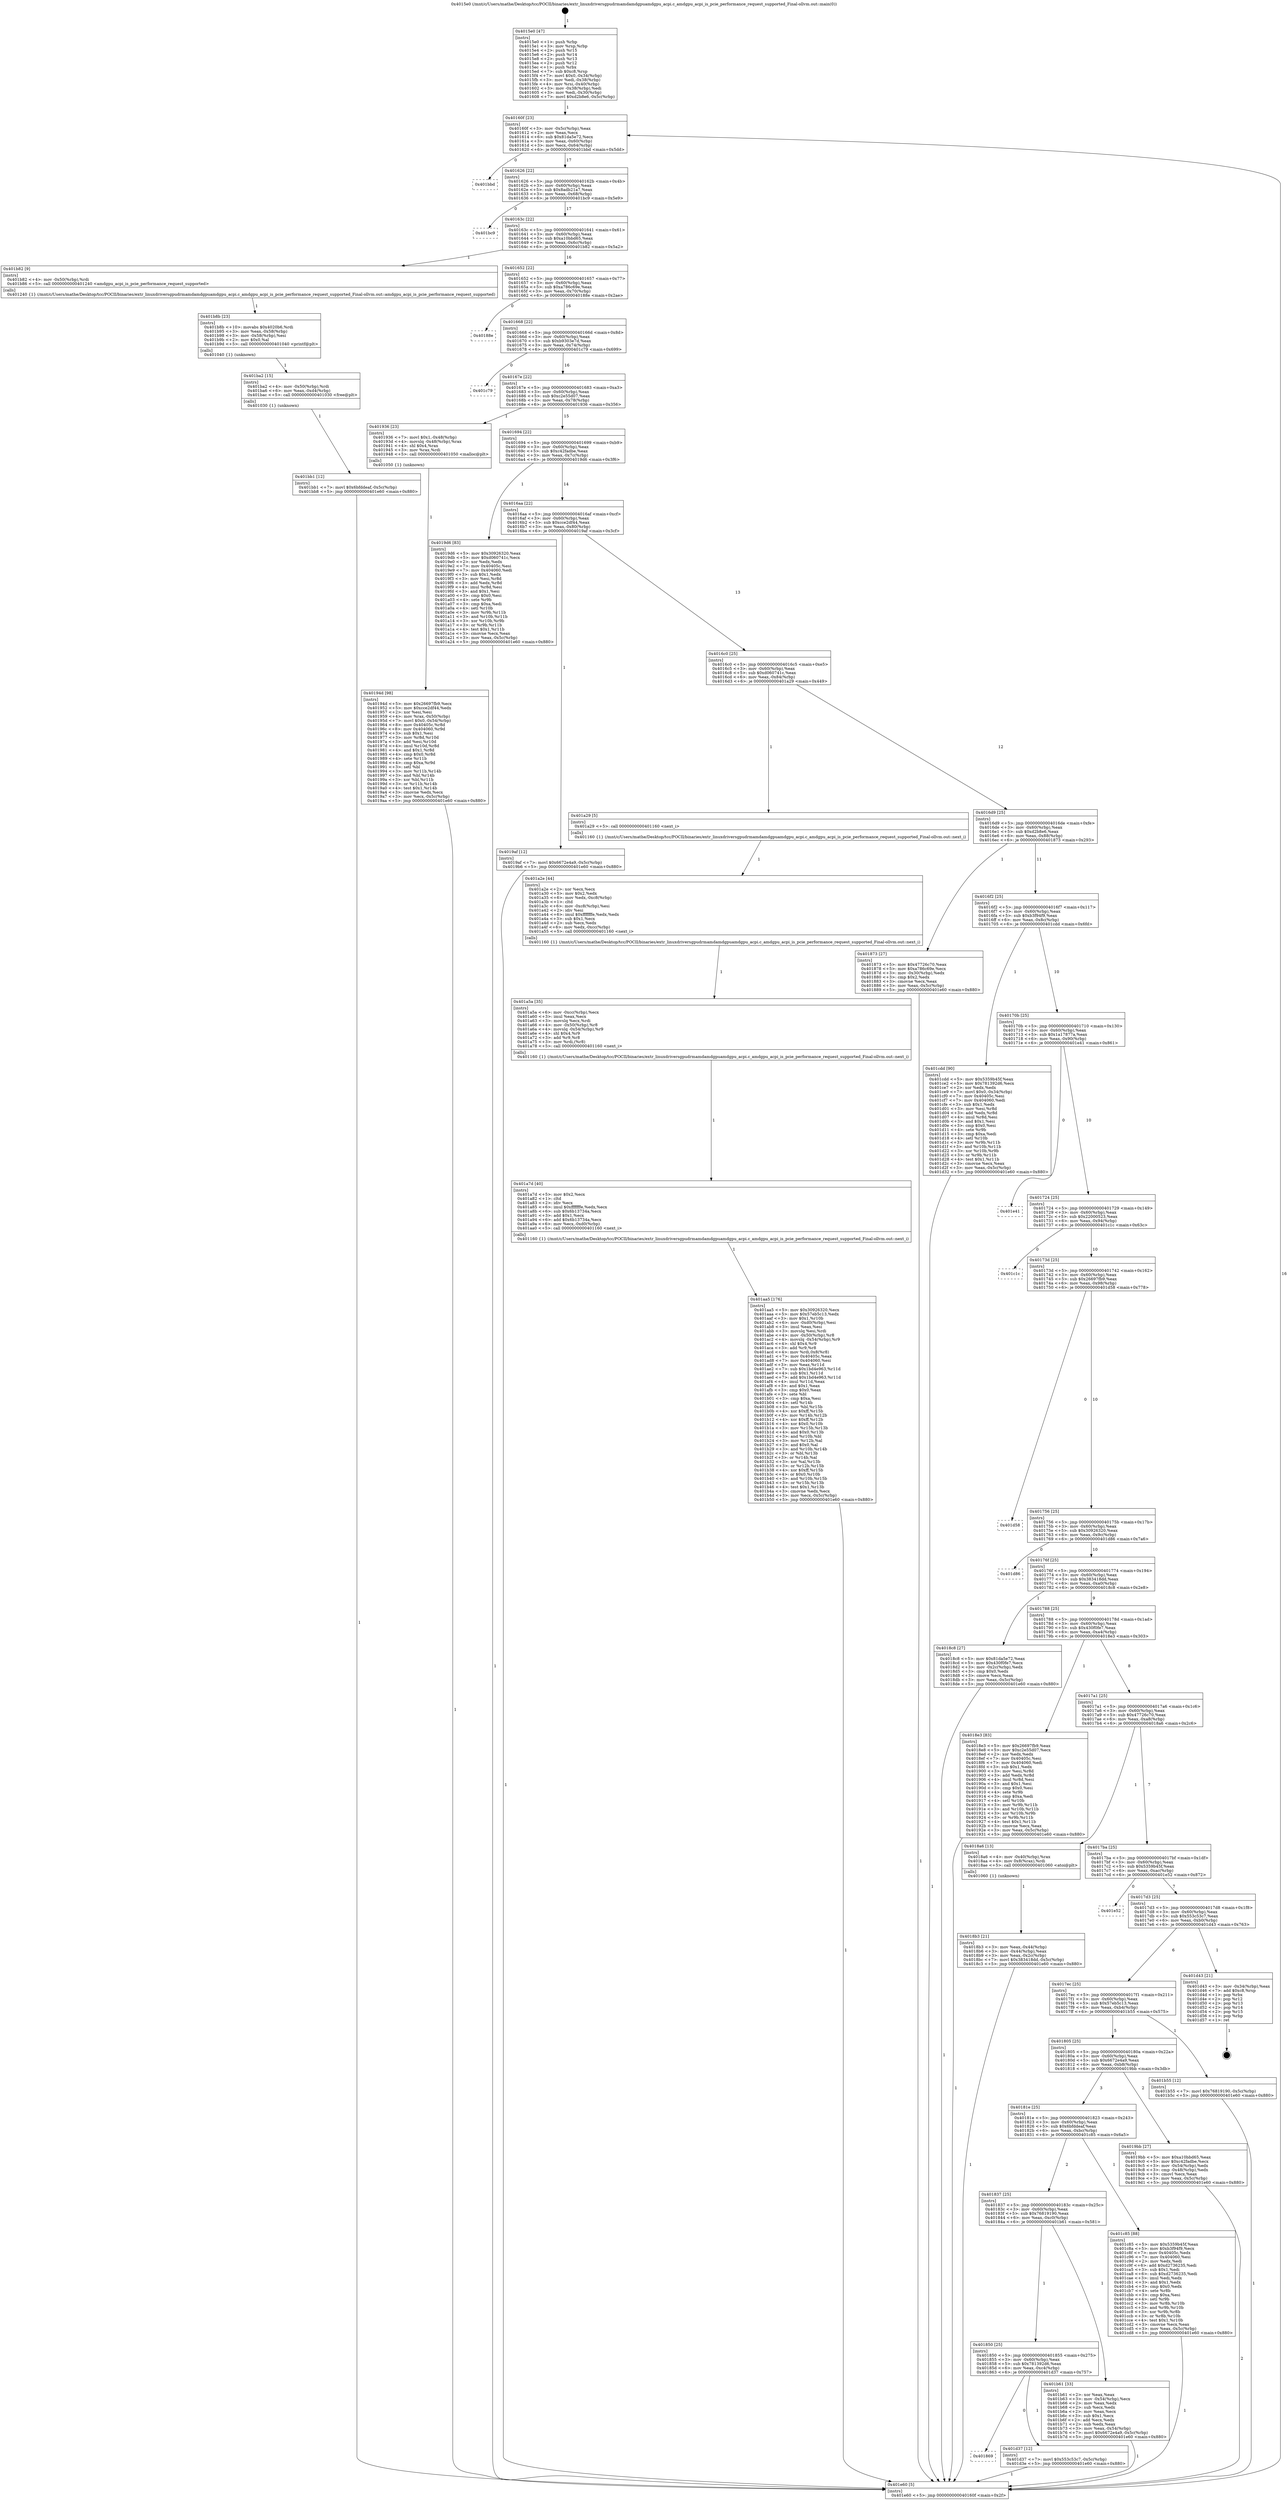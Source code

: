 digraph "0x4015e0" {
  label = "0x4015e0 (/mnt/c/Users/mathe/Desktop/tcc/POCII/binaries/extr_linuxdriversgpudrmamdamdgpuamdgpu_acpi.c_amdgpu_acpi_is_pcie_performance_request_supported_Final-ollvm.out::main(0))"
  labelloc = "t"
  node[shape=record]

  Entry [label="",width=0.3,height=0.3,shape=circle,fillcolor=black,style=filled]
  "0x40160f" [label="{
     0x40160f [23]\l
     | [instrs]\l
     &nbsp;&nbsp;0x40160f \<+3\>: mov -0x5c(%rbp),%eax\l
     &nbsp;&nbsp;0x401612 \<+2\>: mov %eax,%ecx\l
     &nbsp;&nbsp;0x401614 \<+6\>: sub $0x81da5e72,%ecx\l
     &nbsp;&nbsp;0x40161a \<+3\>: mov %eax,-0x60(%rbp)\l
     &nbsp;&nbsp;0x40161d \<+3\>: mov %ecx,-0x64(%rbp)\l
     &nbsp;&nbsp;0x401620 \<+6\>: je 0000000000401bbd \<main+0x5dd\>\l
  }"]
  "0x401bbd" [label="{
     0x401bbd\l
  }", style=dashed]
  "0x401626" [label="{
     0x401626 [22]\l
     | [instrs]\l
     &nbsp;&nbsp;0x401626 \<+5\>: jmp 000000000040162b \<main+0x4b\>\l
     &nbsp;&nbsp;0x40162b \<+3\>: mov -0x60(%rbp),%eax\l
     &nbsp;&nbsp;0x40162e \<+5\>: sub $0x8adb21a7,%eax\l
     &nbsp;&nbsp;0x401633 \<+3\>: mov %eax,-0x68(%rbp)\l
     &nbsp;&nbsp;0x401636 \<+6\>: je 0000000000401bc9 \<main+0x5e9\>\l
  }"]
  Exit [label="",width=0.3,height=0.3,shape=circle,fillcolor=black,style=filled,peripheries=2]
  "0x401bc9" [label="{
     0x401bc9\l
  }", style=dashed]
  "0x40163c" [label="{
     0x40163c [22]\l
     | [instrs]\l
     &nbsp;&nbsp;0x40163c \<+5\>: jmp 0000000000401641 \<main+0x61\>\l
     &nbsp;&nbsp;0x401641 \<+3\>: mov -0x60(%rbp),%eax\l
     &nbsp;&nbsp;0x401644 \<+5\>: sub $0xa10bbd65,%eax\l
     &nbsp;&nbsp;0x401649 \<+3\>: mov %eax,-0x6c(%rbp)\l
     &nbsp;&nbsp;0x40164c \<+6\>: je 0000000000401b82 \<main+0x5a2\>\l
  }"]
  "0x401869" [label="{
     0x401869\l
  }", style=dashed]
  "0x401b82" [label="{
     0x401b82 [9]\l
     | [instrs]\l
     &nbsp;&nbsp;0x401b82 \<+4\>: mov -0x50(%rbp),%rdi\l
     &nbsp;&nbsp;0x401b86 \<+5\>: call 0000000000401240 \<amdgpu_acpi_is_pcie_performance_request_supported\>\l
     | [calls]\l
     &nbsp;&nbsp;0x401240 \{1\} (/mnt/c/Users/mathe/Desktop/tcc/POCII/binaries/extr_linuxdriversgpudrmamdamdgpuamdgpu_acpi.c_amdgpu_acpi_is_pcie_performance_request_supported_Final-ollvm.out::amdgpu_acpi_is_pcie_performance_request_supported)\l
  }"]
  "0x401652" [label="{
     0x401652 [22]\l
     | [instrs]\l
     &nbsp;&nbsp;0x401652 \<+5\>: jmp 0000000000401657 \<main+0x77\>\l
     &nbsp;&nbsp;0x401657 \<+3\>: mov -0x60(%rbp),%eax\l
     &nbsp;&nbsp;0x40165a \<+5\>: sub $0xa786c69e,%eax\l
     &nbsp;&nbsp;0x40165f \<+3\>: mov %eax,-0x70(%rbp)\l
     &nbsp;&nbsp;0x401662 \<+6\>: je 000000000040188e \<main+0x2ae\>\l
  }"]
  "0x401d37" [label="{
     0x401d37 [12]\l
     | [instrs]\l
     &nbsp;&nbsp;0x401d37 \<+7\>: movl $0x553c53c7,-0x5c(%rbp)\l
     &nbsp;&nbsp;0x401d3e \<+5\>: jmp 0000000000401e60 \<main+0x880\>\l
  }"]
  "0x40188e" [label="{
     0x40188e\l
  }", style=dashed]
  "0x401668" [label="{
     0x401668 [22]\l
     | [instrs]\l
     &nbsp;&nbsp;0x401668 \<+5\>: jmp 000000000040166d \<main+0x8d\>\l
     &nbsp;&nbsp;0x40166d \<+3\>: mov -0x60(%rbp),%eax\l
     &nbsp;&nbsp;0x401670 \<+5\>: sub $0xb9303e7d,%eax\l
     &nbsp;&nbsp;0x401675 \<+3\>: mov %eax,-0x74(%rbp)\l
     &nbsp;&nbsp;0x401678 \<+6\>: je 0000000000401c79 \<main+0x699\>\l
  }"]
  "0x401bb1" [label="{
     0x401bb1 [12]\l
     | [instrs]\l
     &nbsp;&nbsp;0x401bb1 \<+7\>: movl $0x6bfddeaf,-0x5c(%rbp)\l
     &nbsp;&nbsp;0x401bb8 \<+5\>: jmp 0000000000401e60 \<main+0x880\>\l
  }"]
  "0x401c79" [label="{
     0x401c79\l
  }", style=dashed]
  "0x40167e" [label="{
     0x40167e [22]\l
     | [instrs]\l
     &nbsp;&nbsp;0x40167e \<+5\>: jmp 0000000000401683 \<main+0xa3\>\l
     &nbsp;&nbsp;0x401683 \<+3\>: mov -0x60(%rbp),%eax\l
     &nbsp;&nbsp;0x401686 \<+5\>: sub $0xc2e55d07,%eax\l
     &nbsp;&nbsp;0x40168b \<+3\>: mov %eax,-0x78(%rbp)\l
     &nbsp;&nbsp;0x40168e \<+6\>: je 0000000000401936 \<main+0x356\>\l
  }"]
  "0x401ba2" [label="{
     0x401ba2 [15]\l
     | [instrs]\l
     &nbsp;&nbsp;0x401ba2 \<+4\>: mov -0x50(%rbp),%rdi\l
     &nbsp;&nbsp;0x401ba6 \<+6\>: mov %eax,-0xd4(%rbp)\l
     &nbsp;&nbsp;0x401bac \<+5\>: call 0000000000401030 \<free@plt\>\l
     | [calls]\l
     &nbsp;&nbsp;0x401030 \{1\} (unknown)\l
  }"]
  "0x401936" [label="{
     0x401936 [23]\l
     | [instrs]\l
     &nbsp;&nbsp;0x401936 \<+7\>: movl $0x1,-0x48(%rbp)\l
     &nbsp;&nbsp;0x40193d \<+4\>: movslq -0x48(%rbp),%rax\l
     &nbsp;&nbsp;0x401941 \<+4\>: shl $0x4,%rax\l
     &nbsp;&nbsp;0x401945 \<+3\>: mov %rax,%rdi\l
     &nbsp;&nbsp;0x401948 \<+5\>: call 0000000000401050 \<malloc@plt\>\l
     | [calls]\l
     &nbsp;&nbsp;0x401050 \{1\} (unknown)\l
  }"]
  "0x401694" [label="{
     0x401694 [22]\l
     | [instrs]\l
     &nbsp;&nbsp;0x401694 \<+5\>: jmp 0000000000401699 \<main+0xb9\>\l
     &nbsp;&nbsp;0x401699 \<+3\>: mov -0x60(%rbp),%eax\l
     &nbsp;&nbsp;0x40169c \<+5\>: sub $0xc42fadbe,%eax\l
     &nbsp;&nbsp;0x4016a1 \<+3\>: mov %eax,-0x7c(%rbp)\l
     &nbsp;&nbsp;0x4016a4 \<+6\>: je 00000000004019d6 \<main+0x3f6\>\l
  }"]
  "0x401b8b" [label="{
     0x401b8b [23]\l
     | [instrs]\l
     &nbsp;&nbsp;0x401b8b \<+10\>: movabs $0x4020b6,%rdi\l
     &nbsp;&nbsp;0x401b95 \<+3\>: mov %eax,-0x58(%rbp)\l
     &nbsp;&nbsp;0x401b98 \<+3\>: mov -0x58(%rbp),%esi\l
     &nbsp;&nbsp;0x401b9b \<+2\>: mov $0x0,%al\l
     &nbsp;&nbsp;0x401b9d \<+5\>: call 0000000000401040 \<printf@plt\>\l
     | [calls]\l
     &nbsp;&nbsp;0x401040 \{1\} (unknown)\l
  }"]
  "0x4019d6" [label="{
     0x4019d6 [83]\l
     | [instrs]\l
     &nbsp;&nbsp;0x4019d6 \<+5\>: mov $0x30926320,%eax\l
     &nbsp;&nbsp;0x4019db \<+5\>: mov $0xd060741c,%ecx\l
     &nbsp;&nbsp;0x4019e0 \<+2\>: xor %edx,%edx\l
     &nbsp;&nbsp;0x4019e2 \<+7\>: mov 0x40405c,%esi\l
     &nbsp;&nbsp;0x4019e9 \<+7\>: mov 0x404060,%edi\l
     &nbsp;&nbsp;0x4019f0 \<+3\>: sub $0x1,%edx\l
     &nbsp;&nbsp;0x4019f3 \<+3\>: mov %esi,%r8d\l
     &nbsp;&nbsp;0x4019f6 \<+3\>: add %edx,%r8d\l
     &nbsp;&nbsp;0x4019f9 \<+4\>: imul %r8d,%esi\l
     &nbsp;&nbsp;0x4019fd \<+3\>: and $0x1,%esi\l
     &nbsp;&nbsp;0x401a00 \<+3\>: cmp $0x0,%esi\l
     &nbsp;&nbsp;0x401a03 \<+4\>: sete %r9b\l
     &nbsp;&nbsp;0x401a07 \<+3\>: cmp $0xa,%edi\l
     &nbsp;&nbsp;0x401a0a \<+4\>: setl %r10b\l
     &nbsp;&nbsp;0x401a0e \<+3\>: mov %r9b,%r11b\l
     &nbsp;&nbsp;0x401a11 \<+3\>: and %r10b,%r11b\l
     &nbsp;&nbsp;0x401a14 \<+3\>: xor %r10b,%r9b\l
     &nbsp;&nbsp;0x401a17 \<+3\>: or %r9b,%r11b\l
     &nbsp;&nbsp;0x401a1a \<+4\>: test $0x1,%r11b\l
     &nbsp;&nbsp;0x401a1e \<+3\>: cmovne %ecx,%eax\l
     &nbsp;&nbsp;0x401a21 \<+3\>: mov %eax,-0x5c(%rbp)\l
     &nbsp;&nbsp;0x401a24 \<+5\>: jmp 0000000000401e60 \<main+0x880\>\l
  }"]
  "0x4016aa" [label="{
     0x4016aa [22]\l
     | [instrs]\l
     &nbsp;&nbsp;0x4016aa \<+5\>: jmp 00000000004016af \<main+0xcf\>\l
     &nbsp;&nbsp;0x4016af \<+3\>: mov -0x60(%rbp),%eax\l
     &nbsp;&nbsp;0x4016b2 \<+5\>: sub $0xcce2df44,%eax\l
     &nbsp;&nbsp;0x4016b7 \<+3\>: mov %eax,-0x80(%rbp)\l
     &nbsp;&nbsp;0x4016ba \<+6\>: je 00000000004019af \<main+0x3cf\>\l
  }"]
  "0x401850" [label="{
     0x401850 [25]\l
     | [instrs]\l
     &nbsp;&nbsp;0x401850 \<+5\>: jmp 0000000000401855 \<main+0x275\>\l
     &nbsp;&nbsp;0x401855 \<+3\>: mov -0x60(%rbp),%eax\l
     &nbsp;&nbsp;0x401858 \<+5\>: sub $0x781392d6,%eax\l
     &nbsp;&nbsp;0x40185d \<+6\>: mov %eax,-0xc4(%rbp)\l
     &nbsp;&nbsp;0x401863 \<+6\>: je 0000000000401d37 \<main+0x757\>\l
  }"]
  "0x4019af" [label="{
     0x4019af [12]\l
     | [instrs]\l
     &nbsp;&nbsp;0x4019af \<+7\>: movl $0x6672e4a9,-0x5c(%rbp)\l
     &nbsp;&nbsp;0x4019b6 \<+5\>: jmp 0000000000401e60 \<main+0x880\>\l
  }"]
  "0x4016c0" [label="{
     0x4016c0 [25]\l
     | [instrs]\l
     &nbsp;&nbsp;0x4016c0 \<+5\>: jmp 00000000004016c5 \<main+0xe5\>\l
     &nbsp;&nbsp;0x4016c5 \<+3\>: mov -0x60(%rbp),%eax\l
     &nbsp;&nbsp;0x4016c8 \<+5\>: sub $0xd060741c,%eax\l
     &nbsp;&nbsp;0x4016cd \<+6\>: mov %eax,-0x84(%rbp)\l
     &nbsp;&nbsp;0x4016d3 \<+6\>: je 0000000000401a29 \<main+0x449\>\l
  }"]
  "0x401b61" [label="{
     0x401b61 [33]\l
     | [instrs]\l
     &nbsp;&nbsp;0x401b61 \<+2\>: xor %eax,%eax\l
     &nbsp;&nbsp;0x401b63 \<+3\>: mov -0x54(%rbp),%ecx\l
     &nbsp;&nbsp;0x401b66 \<+2\>: mov %eax,%edx\l
     &nbsp;&nbsp;0x401b68 \<+2\>: sub %ecx,%edx\l
     &nbsp;&nbsp;0x401b6a \<+2\>: mov %eax,%ecx\l
     &nbsp;&nbsp;0x401b6c \<+3\>: sub $0x1,%ecx\l
     &nbsp;&nbsp;0x401b6f \<+2\>: add %ecx,%edx\l
     &nbsp;&nbsp;0x401b71 \<+2\>: sub %edx,%eax\l
     &nbsp;&nbsp;0x401b73 \<+3\>: mov %eax,-0x54(%rbp)\l
     &nbsp;&nbsp;0x401b76 \<+7\>: movl $0x6672e4a9,-0x5c(%rbp)\l
     &nbsp;&nbsp;0x401b7d \<+5\>: jmp 0000000000401e60 \<main+0x880\>\l
  }"]
  "0x401a29" [label="{
     0x401a29 [5]\l
     | [instrs]\l
     &nbsp;&nbsp;0x401a29 \<+5\>: call 0000000000401160 \<next_i\>\l
     | [calls]\l
     &nbsp;&nbsp;0x401160 \{1\} (/mnt/c/Users/mathe/Desktop/tcc/POCII/binaries/extr_linuxdriversgpudrmamdamdgpuamdgpu_acpi.c_amdgpu_acpi_is_pcie_performance_request_supported_Final-ollvm.out::next_i)\l
  }"]
  "0x4016d9" [label="{
     0x4016d9 [25]\l
     | [instrs]\l
     &nbsp;&nbsp;0x4016d9 \<+5\>: jmp 00000000004016de \<main+0xfe\>\l
     &nbsp;&nbsp;0x4016de \<+3\>: mov -0x60(%rbp),%eax\l
     &nbsp;&nbsp;0x4016e1 \<+5\>: sub $0xd2b8e6,%eax\l
     &nbsp;&nbsp;0x4016e6 \<+6\>: mov %eax,-0x88(%rbp)\l
     &nbsp;&nbsp;0x4016ec \<+6\>: je 0000000000401873 \<main+0x293\>\l
  }"]
  "0x401837" [label="{
     0x401837 [25]\l
     | [instrs]\l
     &nbsp;&nbsp;0x401837 \<+5\>: jmp 000000000040183c \<main+0x25c\>\l
     &nbsp;&nbsp;0x40183c \<+3\>: mov -0x60(%rbp),%eax\l
     &nbsp;&nbsp;0x40183f \<+5\>: sub $0x76819190,%eax\l
     &nbsp;&nbsp;0x401844 \<+6\>: mov %eax,-0xc0(%rbp)\l
     &nbsp;&nbsp;0x40184a \<+6\>: je 0000000000401b61 \<main+0x581\>\l
  }"]
  "0x401873" [label="{
     0x401873 [27]\l
     | [instrs]\l
     &nbsp;&nbsp;0x401873 \<+5\>: mov $0x47726c70,%eax\l
     &nbsp;&nbsp;0x401878 \<+5\>: mov $0xa786c69e,%ecx\l
     &nbsp;&nbsp;0x40187d \<+3\>: mov -0x30(%rbp),%edx\l
     &nbsp;&nbsp;0x401880 \<+3\>: cmp $0x2,%edx\l
     &nbsp;&nbsp;0x401883 \<+3\>: cmovne %ecx,%eax\l
     &nbsp;&nbsp;0x401886 \<+3\>: mov %eax,-0x5c(%rbp)\l
     &nbsp;&nbsp;0x401889 \<+5\>: jmp 0000000000401e60 \<main+0x880\>\l
  }"]
  "0x4016f2" [label="{
     0x4016f2 [25]\l
     | [instrs]\l
     &nbsp;&nbsp;0x4016f2 \<+5\>: jmp 00000000004016f7 \<main+0x117\>\l
     &nbsp;&nbsp;0x4016f7 \<+3\>: mov -0x60(%rbp),%eax\l
     &nbsp;&nbsp;0x4016fa \<+5\>: sub $0xb3f94f9,%eax\l
     &nbsp;&nbsp;0x4016ff \<+6\>: mov %eax,-0x8c(%rbp)\l
     &nbsp;&nbsp;0x401705 \<+6\>: je 0000000000401cdd \<main+0x6fd\>\l
  }"]
  "0x401e60" [label="{
     0x401e60 [5]\l
     | [instrs]\l
     &nbsp;&nbsp;0x401e60 \<+5\>: jmp 000000000040160f \<main+0x2f\>\l
  }"]
  "0x4015e0" [label="{
     0x4015e0 [47]\l
     | [instrs]\l
     &nbsp;&nbsp;0x4015e0 \<+1\>: push %rbp\l
     &nbsp;&nbsp;0x4015e1 \<+3\>: mov %rsp,%rbp\l
     &nbsp;&nbsp;0x4015e4 \<+2\>: push %r15\l
     &nbsp;&nbsp;0x4015e6 \<+2\>: push %r14\l
     &nbsp;&nbsp;0x4015e8 \<+2\>: push %r13\l
     &nbsp;&nbsp;0x4015ea \<+2\>: push %r12\l
     &nbsp;&nbsp;0x4015ec \<+1\>: push %rbx\l
     &nbsp;&nbsp;0x4015ed \<+7\>: sub $0xc8,%rsp\l
     &nbsp;&nbsp;0x4015f4 \<+7\>: movl $0x0,-0x34(%rbp)\l
     &nbsp;&nbsp;0x4015fb \<+3\>: mov %edi,-0x38(%rbp)\l
     &nbsp;&nbsp;0x4015fe \<+4\>: mov %rsi,-0x40(%rbp)\l
     &nbsp;&nbsp;0x401602 \<+3\>: mov -0x38(%rbp),%edi\l
     &nbsp;&nbsp;0x401605 \<+3\>: mov %edi,-0x30(%rbp)\l
     &nbsp;&nbsp;0x401608 \<+7\>: movl $0xd2b8e6,-0x5c(%rbp)\l
  }"]
  "0x401c85" [label="{
     0x401c85 [88]\l
     | [instrs]\l
     &nbsp;&nbsp;0x401c85 \<+5\>: mov $0x5359b45f,%eax\l
     &nbsp;&nbsp;0x401c8a \<+5\>: mov $0xb3f94f9,%ecx\l
     &nbsp;&nbsp;0x401c8f \<+7\>: mov 0x40405c,%edx\l
     &nbsp;&nbsp;0x401c96 \<+7\>: mov 0x404060,%esi\l
     &nbsp;&nbsp;0x401c9d \<+2\>: mov %edx,%edi\l
     &nbsp;&nbsp;0x401c9f \<+6\>: add $0xd2736235,%edi\l
     &nbsp;&nbsp;0x401ca5 \<+3\>: sub $0x1,%edi\l
     &nbsp;&nbsp;0x401ca8 \<+6\>: sub $0xd2736235,%edi\l
     &nbsp;&nbsp;0x401cae \<+3\>: imul %edi,%edx\l
     &nbsp;&nbsp;0x401cb1 \<+3\>: and $0x1,%edx\l
     &nbsp;&nbsp;0x401cb4 \<+3\>: cmp $0x0,%edx\l
     &nbsp;&nbsp;0x401cb7 \<+4\>: sete %r8b\l
     &nbsp;&nbsp;0x401cbb \<+3\>: cmp $0xa,%esi\l
     &nbsp;&nbsp;0x401cbe \<+4\>: setl %r9b\l
     &nbsp;&nbsp;0x401cc2 \<+3\>: mov %r8b,%r10b\l
     &nbsp;&nbsp;0x401cc5 \<+3\>: and %r9b,%r10b\l
     &nbsp;&nbsp;0x401cc8 \<+3\>: xor %r9b,%r8b\l
     &nbsp;&nbsp;0x401ccb \<+3\>: or %r8b,%r10b\l
     &nbsp;&nbsp;0x401cce \<+4\>: test $0x1,%r10b\l
     &nbsp;&nbsp;0x401cd2 \<+3\>: cmovne %ecx,%eax\l
     &nbsp;&nbsp;0x401cd5 \<+3\>: mov %eax,-0x5c(%rbp)\l
     &nbsp;&nbsp;0x401cd8 \<+5\>: jmp 0000000000401e60 \<main+0x880\>\l
  }"]
  "0x401cdd" [label="{
     0x401cdd [90]\l
     | [instrs]\l
     &nbsp;&nbsp;0x401cdd \<+5\>: mov $0x5359b45f,%eax\l
     &nbsp;&nbsp;0x401ce2 \<+5\>: mov $0x781392d6,%ecx\l
     &nbsp;&nbsp;0x401ce7 \<+2\>: xor %edx,%edx\l
     &nbsp;&nbsp;0x401ce9 \<+7\>: movl $0x0,-0x34(%rbp)\l
     &nbsp;&nbsp;0x401cf0 \<+7\>: mov 0x40405c,%esi\l
     &nbsp;&nbsp;0x401cf7 \<+7\>: mov 0x404060,%edi\l
     &nbsp;&nbsp;0x401cfe \<+3\>: sub $0x1,%edx\l
     &nbsp;&nbsp;0x401d01 \<+3\>: mov %esi,%r8d\l
     &nbsp;&nbsp;0x401d04 \<+3\>: add %edx,%r8d\l
     &nbsp;&nbsp;0x401d07 \<+4\>: imul %r8d,%esi\l
     &nbsp;&nbsp;0x401d0b \<+3\>: and $0x1,%esi\l
     &nbsp;&nbsp;0x401d0e \<+3\>: cmp $0x0,%esi\l
     &nbsp;&nbsp;0x401d11 \<+4\>: sete %r9b\l
     &nbsp;&nbsp;0x401d15 \<+3\>: cmp $0xa,%edi\l
     &nbsp;&nbsp;0x401d18 \<+4\>: setl %r10b\l
     &nbsp;&nbsp;0x401d1c \<+3\>: mov %r9b,%r11b\l
     &nbsp;&nbsp;0x401d1f \<+3\>: and %r10b,%r11b\l
     &nbsp;&nbsp;0x401d22 \<+3\>: xor %r10b,%r9b\l
     &nbsp;&nbsp;0x401d25 \<+3\>: or %r9b,%r11b\l
     &nbsp;&nbsp;0x401d28 \<+4\>: test $0x1,%r11b\l
     &nbsp;&nbsp;0x401d2c \<+3\>: cmovne %ecx,%eax\l
     &nbsp;&nbsp;0x401d2f \<+3\>: mov %eax,-0x5c(%rbp)\l
     &nbsp;&nbsp;0x401d32 \<+5\>: jmp 0000000000401e60 \<main+0x880\>\l
  }"]
  "0x40170b" [label="{
     0x40170b [25]\l
     | [instrs]\l
     &nbsp;&nbsp;0x40170b \<+5\>: jmp 0000000000401710 \<main+0x130\>\l
     &nbsp;&nbsp;0x401710 \<+3\>: mov -0x60(%rbp),%eax\l
     &nbsp;&nbsp;0x401713 \<+5\>: sub $0x1a17877a,%eax\l
     &nbsp;&nbsp;0x401718 \<+6\>: mov %eax,-0x90(%rbp)\l
     &nbsp;&nbsp;0x40171e \<+6\>: je 0000000000401e41 \<main+0x861\>\l
  }"]
  "0x401aa5" [label="{
     0x401aa5 [176]\l
     | [instrs]\l
     &nbsp;&nbsp;0x401aa5 \<+5\>: mov $0x30926320,%ecx\l
     &nbsp;&nbsp;0x401aaa \<+5\>: mov $0x57eb5c13,%edx\l
     &nbsp;&nbsp;0x401aaf \<+3\>: mov $0x1,%r10b\l
     &nbsp;&nbsp;0x401ab2 \<+6\>: mov -0xd0(%rbp),%esi\l
     &nbsp;&nbsp;0x401ab8 \<+3\>: imul %eax,%esi\l
     &nbsp;&nbsp;0x401abb \<+3\>: movslq %esi,%rdi\l
     &nbsp;&nbsp;0x401abe \<+4\>: mov -0x50(%rbp),%r8\l
     &nbsp;&nbsp;0x401ac2 \<+4\>: movslq -0x54(%rbp),%r9\l
     &nbsp;&nbsp;0x401ac6 \<+4\>: shl $0x4,%r9\l
     &nbsp;&nbsp;0x401aca \<+3\>: add %r9,%r8\l
     &nbsp;&nbsp;0x401acd \<+4\>: mov %rdi,0x8(%r8)\l
     &nbsp;&nbsp;0x401ad1 \<+7\>: mov 0x40405c,%eax\l
     &nbsp;&nbsp;0x401ad8 \<+7\>: mov 0x404060,%esi\l
     &nbsp;&nbsp;0x401adf \<+3\>: mov %eax,%r11d\l
     &nbsp;&nbsp;0x401ae2 \<+7\>: sub $0x1bd4e963,%r11d\l
     &nbsp;&nbsp;0x401ae9 \<+4\>: sub $0x1,%r11d\l
     &nbsp;&nbsp;0x401aed \<+7\>: add $0x1bd4e963,%r11d\l
     &nbsp;&nbsp;0x401af4 \<+4\>: imul %r11d,%eax\l
     &nbsp;&nbsp;0x401af8 \<+3\>: and $0x1,%eax\l
     &nbsp;&nbsp;0x401afb \<+3\>: cmp $0x0,%eax\l
     &nbsp;&nbsp;0x401afe \<+3\>: sete %bl\l
     &nbsp;&nbsp;0x401b01 \<+3\>: cmp $0xa,%esi\l
     &nbsp;&nbsp;0x401b04 \<+4\>: setl %r14b\l
     &nbsp;&nbsp;0x401b08 \<+3\>: mov %bl,%r15b\l
     &nbsp;&nbsp;0x401b0b \<+4\>: xor $0xff,%r15b\l
     &nbsp;&nbsp;0x401b0f \<+3\>: mov %r14b,%r12b\l
     &nbsp;&nbsp;0x401b12 \<+4\>: xor $0xff,%r12b\l
     &nbsp;&nbsp;0x401b16 \<+4\>: xor $0x0,%r10b\l
     &nbsp;&nbsp;0x401b1a \<+3\>: mov %r15b,%r13b\l
     &nbsp;&nbsp;0x401b1d \<+4\>: and $0x0,%r13b\l
     &nbsp;&nbsp;0x401b21 \<+3\>: and %r10b,%bl\l
     &nbsp;&nbsp;0x401b24 \<+3\>: mov %r12b,%al\l
     &nbsp;&nbsp;0x401b27 \<+2\>: and $0x0,%al\l
     &nbsp;&nbsp;0x401b29 \<+3\>: and %r10b,%r14b\l
     &nbsp;&nbsp;0x401b2c \<+3\>: or %bl,%r13b\l
     &nbsp;&nbsp;0x401b2f \<+3\>: or %r14b,%al\l
     &nbsp;&nbsp;0x401b32 \<+3\>: xor %al,%r13b\l
     &nbsp;&nbsp;0x401b35 \<+3\>: or %r12b,%r15b\l
     &nbsp;&nbsp;0x401b38 \<+4\>: xor $0xff,%r15b\l
     &nbsp;&nbsp;0x401b3c \<+4\>: or $0x0,%r10b\l
     &nbsp;&nbsp;0x401b40 \<+3\>: and %r10b,%r15b\l
     &nbsp;&nbsp;0x401b43 \<+3\>: or %r15b,%r13b\l
     &nbsp;&nbsp;0x401b46 \<+4\>: test $0x1,%r13b\l
     &nbsp;&nbsp;0x401b4a \<+3\>: cmovne %edx,%ecx\l
     &nbsp;&nbsp;0x401b4d \<+3\>: mov %ecx,-0x5c(%rbp)\l
     &nbsp;&nbsp;0x401b50 \<+5\>: jmp 0000000000401e60 \<main+0x880\>\l
  }"]
  "0x401e41" [label="{
     0x401e41\l
  }", style=dashed]
  "0x401724" [label="{
     0x401724 [25]\l
     | [instrs]\l
     &nbsp;&nbsp;0x401724 \<+5\>: jmp 0000000000401729 \<main+0x149\>\l
     &nbsp;&nbsp;0x401729 \<+3\>: mov -0x60(%rbp),%eax\l
     &nbsp;&nbsp;0x40172c \<+5\>: sub $0x22000523,%eax\l
     &nbsp;&nbsp;0x401731 \<+6\>: mov %eax,-0x94(%rbp)\l
     &nbsp;&nbsp;0x401737 \<+6\>: je 0000000000401c1c \<main+0x63c\>\l
  }"]
  "0x401a7d" [label="{
     0x401a7d [40]\l
     | [instrs]\l
     &nbsp;&nbsp;0x401a7d \<+5\>: mov $0x2,%ecx\l
     &nbsp;&nbsp;0x401a82 \<+1\>: cltd\l
     &nbsp;&nbsp;0x401a83 \<+2\>: idiv %ecx\l
     &nbsp;&nbsp;0x401a85 \<+6\>: imul $0xfffffffe,%edx,%ecx\l
     &nbsp;&nbsp;0x401a8b \<+6\>: sub $0x6b13734a,%ecx\l
     &nbsp;&nbsp;0x401a91 \<+3\>: add $0x1,%ecx\l
     &nbsp;&nbsp;0x401a94 \<+6\>: add $0x6b13734a,%ecx\l
     &nbsp;&nbsp;0x401a9a \<+6\>: mov %ecx,-0xd0(%rbp)\l
     &nbsp;&nbsp;0x401aa0 \<+5\>: call 0000000000401160 \<next_i\>\l
     | [calls]\l
     &nbsp;&nbsp;0x401160 \{1\} (/mnt/c/Users/mathe/Desktop/tcc/POCII/binaries/extr_linuxdriversgpudrmamdamdgpuamdgpu_acpi.c_amdgpu_acpi_is_pcie_performance_request_supported_Final-ollvm.out::next_i)\l
  }"]
  "0x401c1c" [label="{
     0x401c1c\l
  }", style=dashed]
  "0x40173d" [label="{
     0x40173d [25]\l
     | [instrs]\l
     &nbsp;&nbsp;0x40173d \<+5\>: jmp 0000000000401742 \<main+0x162\>\l
     &nbsp;&nbsp;0x401742 \<+3\>: mov -0x60(%rbp),%eax\l
     &nbsp;&nbsp;0x401745 \<+5\>: sub $0x26697fb9,%eax\l
     &nbsp;&nbsp;0x40174a \<+6\>: mov %eax,-0x98(%rbp)\l
     &nbsp;&nbsp;0x401750 \<+6\>: je 0000000000401d58 \<main+0x778\>\l
  }"]
  "0x401a5a" [label="{
     0x401a5a [35]\l
     | [instrs]\l
     &nbsp;&nbsp;0x401a5a \<+6\>: mov -0xcc(%rbp),%ecx\l
     &nbsp;&nbsp;0x401a60 \<+3\>: imul %eax,%ecx\l
     &nbsp;&nbsp;0x401a63 \<+3\>: movslq %ecx,%rdi\l
     &nbsp;&nbsp;0x401a66 \<+4\>: mov -0x50(%rbp),%r8\l
     &nbsp;&nbsp;0x401a6a \<+4\>: movslq -0x54(%rbp),%r9\l
     &nbsp;&nbsp;0x401a6e \<+4\>: shl $0x4,%r9\l
     &nbsp;&nbsp;0x401a72 \<+3\>: add %r9,%r8\l
     &nbsp;&nbsp;0x401a75 \<+3\>: mov %rdi,(%r8)\l
     &nbsp;&nbsp;0x401a78 \<+5\>: call 0000000000401160 \<next_i\>\l
     | [calls]\l
     &nbsp;&nbsp;0x401160 \{1\} (/mnt/c/Users/mathe/Desktop/tcc/POCII/binaries/extr_linuxdriversgpudrmamdamdgpuamdgpu_acpi.c_amdgpu_acpi_is_pcie_performance_request_supported_Final-ollvm.out::next_i)\l
  }"]
  "0x401d58" [label="{
     0x401d58\l
  }", style=dashed]
  "0x401756" [label="{
     0x401756 [25]\l
     | [instrs]\l
     &nbsp;&nbsp;0x401756 \<+5\>: jmp 000000000040175b \<main+0x17b\>\l
     &nbsp;&nbsp;0x40175b \<+3\>: mov -0x60(%rbp),%eax\l
     &nbsp;&nbsp;0x40175e \<+5\>: sub $0x30926320,%eax\l
     &nbsp;&nbsp;0x401763 \<+6\>: mov %eax,-0x9c(%rbp)\l
     &nbsp;&nbsp;0x401769 \<+6\>: je 0000000000401d86 \<main+0x7a6\>\l
  }"]
  "0x401a2e" [label="{
     0x401a2e [44]\l
     | [instrs]\l
     &nbsp;&nbsp;0x401a2e \<+2\>: xor %ecx,%ecx\l
     &nbsp;&nbsp;0x401a30 \<+5\>: mov $0x2,%edx\l
     &nbsp;&nbsp;0x401a35 \<+6\>: mov %edx,-0xc8(%rbp)\l
     &nbsp;&nbsp;0x401a3b \<+1\>: cltd\l
     &nbsp;&nbsp;0x401a3c \<+6\>: mov -0xc8(%rbp),%esi\l
     &nbsp;&nbsp;0x401a42 \<+2\>: idiv %esi\l
     &nbsp;&nbsp;0x401a44 \<+6\>: imul $0xfffffffe,%edx,%edx\l
     &nbsp;&nbsp;0x401a4a \<+3\>: sub $0x1,%ecx\l
     &nbsp;&nbsp;0x401a4d \<+2\>: sub %ecx,%edx\l
     &nbsp;&nbsp;0x401a4f \<+6\>: mov %edx,-0xcc(%rbp)\l
     &nbsp;&nbsp;0x401a55 \<+5\>: call 0000000000401160 \<next_i\>\l
     | [calls]\l
     &nbsp;&nbsp;0x401160 \{1\} (/mnt/c/Users/mathe/Desktop/tcc/POCII/binaries/extr_linuxdriversgpudrmamdamdgpuamdgpu_acpi.c_amdgpu_acpi_is_pcie_performance_request_supported_Final-ollvm.out::next_i)\l
  }"]
  "0x401d86" [label="{
     0x401d86\l
  }", style=dashed]
  "0x40176f" [label="{
     0x40176f [25]\l
     | [instrs]\l
     &nbsp;&nbsp;0x40176f \<+5\>: jmp 0000000000401774 \<main+0x194\>\l
     &nbsp;&nbsp;0x401774 \<+3\>: mov -0x60(%rbp),%eax\l
     &nbsp;&nbsp;0x401777 \<+5\>: sub $0x383418dd,%eax\l
     &nbsp;&nbsp;0x40177c \<+6\>: mov %eax,-0xa0(%rbp)\l
     &nbsp;&nbsp;0x401782 \<+6\>: je 00000000004018c8 \<main+0x2e8\>\l
  }"]
  "0x40181e" [label="{
     0x40181e [25]\l
     | [instrs]\l
     &nbsp;&nbsp;0x40181e \<+5\>: jmp 0000000000401823 \<main+0x243\>\l
     &nbsp;&nbsp;0x401823 \<+3\>: mov -0x60(%rbp),%eax\l
     &nbsp;&nbsp;0x401826 \<+5\>: sub $0x6bfddeaf,%eax\l
     &nbsp;&nbsp;0x40182b \<+6\>: mov %eax,-0xbc(%rbp)\l
     &nbsp;&nbsp;0x401831 \<+6\>: je 0000000000401c85 \<main+0x6a5\>\l
  }"]
  "0x4018c8" [label="{
     0x4018c8 [27]\l
     | [instrs]\l
     &nbsp;&nbsp;0x4018c8 \<+5\>: mov $0x81da5e72,%eax\l
     &nbsp;&nbsp;0x4018cd \<+5\>: mov $0x430f0fe7,%ecx\l
     &nbsp;&nbsp;0x4018d2 \<+3\>: mov -0x2c(%rbp),%edx\l
     &nbsp;&nbsp;0x4018d5 \<+3\>: cmp $0x0,%edx\l
     &nbsp;&nbsp;0x4018d8 \<+3\>: cmove %ecx,%eax\l
     &nbsp;&nbsp;0x4018db \<+3\>: mov %eax,-0x5c(%rbp)\l
     &nbsp;&nbsp;0x4018de \<+5\>: jmp 0000000000401e60 \<main+0x880\>\l
  }"]
  "0x401788" [label="{
     0x401788 [25]\l
     | [instrs]\l
     &nbsp;&nbsp;0x401788 \<+5\>: jmp 000000000040178d \<main+0x1ad\>\l
     &nbsp;&nbsp;0x40178d \<+3\>: mov -0x60(%rbp),%eax\l
     &nbsp;&nbsp;0x401790 \<+5\>: sub $0x430f0fe7,%eax\l
     &nbsp;&nbsp;0x401795 \<+6\>: mov %eax,-0xa4(%rbp)\l
     &nbsp;&nbsp;0x40179b \<+6\>: je 00000000004018e3 \<main+0x303\>\l
  }"]
  "0x4019bb" [label="{
     0x4019bb [27]\l
     | [instrs]\l
     &nbsp;&nbsp;0x4019bb \<+5\>: mov $0xa10bbd65,%eax\l
     &nbsp;&nbsp;0x4019c0 \<+5\>: mov $0xc42fadbe,%ecx\l
     &nbsp;&nbsp;0x4019c5 \<+3\>: mov -0x54(%rbp),%edx\l
     &nbsp;&nbsp;0x4019c8 \<+3\>: cmp -0x48(%rbp),%edx\l
     &nbsp;&nbsp;0x4019cb \<+3\>: cmovl %ecx,%eax\l
     &nbsp;&nbsp;0x4019ce \<+3\>: mov %eax,-0x5c(%rbp)\l
     &nbsp;&nbsp;0x4019d1 \<+5\>: jmp 0000000000401e60 \<main+0x880\>\l
  }"]
  "0x4018e3" [label="{
     0x4018e3 [83]\l
     | [instrs]\l
     &nbsp;&nbsp;0x4018e3 \<+5\>: mov $0x26697fb9,%eax\l
     &nbsp;&nbsp;0x4018e8 \<+5\>: mov $0xc2e55d07,%ecx\l
     &nbsp;&nbsp;0x4018ed \<+2\>: xor %edx,%edx\l
     &nbsp;&nbsp;0x4018ef \<+7\>: mov 0x40405c,%esi\l
     &nbsp;&nbsp;0x4018f6 \<+7\>: mov 0x404060,%edi\l
     &nbsp;&nbsp;0x4018fd \<+3\>: sub $0x1,%edx\l
     &nbsp;&nbsp;0x401900 \<+3\>: mov %esi,%r8d\l
     &nbsp;&nbsp;0x401903 \<+3\>: add %edx,%r8d\l
     &nbsp;&nbsp;0x401906 \<+4\>: imul %r8d,%esi\l
     &nbsp;&nbsp;0x40190a \<+3\>: and $0x1,%esi\l
     &nbsp;&nbsp;0x40190d \<+3\>: cmp $0x0,%esi\l
     &nbsp;&nbsp;0x401910 \<+4\>: sete %r9b\l
     &nbsp;&nbsp;0x401914 \<+3\>: cmp $0xa,%edi\l
     &nbsp;&nbsp;0x401917 \<+4\>: setl %r10b\l
     &nbsp;&nbsp;0x40191b \<+3\>: mov %r9b,%r11b\l
     &nbsp;&nbsp;0x40191e \<+3\>: and %r10b,%r11b\l
     &nbsp;&nbsp;0x401921 \<+3\>: xor %r10b,%r9b\l
     &nbsp;&nbsp;0x401924 \<+3\>: or %r9b,%r11b\l
     &nbsp;&nbsp;0x401927 \<+4\>: test $0x1,%r11b\l
     &nbsp;&nbsp;0x40192b \<+3\>: cmovne %ecx,%eax\l
     &nbsp;&nbsp;0x40192e \<+3\>: mov %eax,-0x5c(%rbp)\l
     &nbsp;&nbsp;0x401931 \<+5\>: jmp 0000000000401e60 \<main+0x880\>\l
  }"]
  "0x4017a1" [label="{
     0x4017a1 [25]\l
     | [instrs]\l
     &nbsp;&nbsp;0x4017a1 \<+5\>: jmp 00000000004017a6 \<main+0x1c6\>\l
     &nbsp;&nbsp;0x4017a6 \<+3\>: mov -0x60(%rbp),%eax\l
     &nbsp;&nbsp;0x4017a9 \<+5\>: sub $0x47726c70,%eax\l
     &nbsp;&nbsp;0x4017ae \<+6\>: mov %eax,-0xa8(%rbp)\l
     &nbsp;&nbsp;0x4017b4 \<+6\>: je 00000000004018a6 \<main+0x2c6\>\l
  }"]
  "0x401805" [label="{
     0x401805 [25]\l
     | [instrs]\l
     &nbsp;&nbsp;0x401805 \<+5\>: jmp 000000000040180a \<main+0x22a\>\l
     &nbsp;&nbsp;0x40180a \<+3\>: mov -0x60(%rbp),%eax\l
     &nbsp;&nbsp;0x40180d \<+5\>: sub $0x6672e4a9,%eax\l
     &nbsp;&nbsp;0x401812 \<+6\>: mov %eax,-0xb8(%rbp)\l
     &nbsp;&nbsp;0x401818 \<+6\>: je 00000000004019bb \<main+0x3db\>\l
  }"]
  "0x4018a6" [label="{
     0x4018a6 [13]\l
     | [instrs]\l
     &nbsp;&nbsp;0x4018a6 \<+4\>: mov -0x40(%rbp),%rax\l
     &nbsp;&nbsp;0x4018aa \<+4\>: mov 0x8(%rax),%rdi\l
     &nbsp;&nbsp;0x4018ae \<+5\>: call 0000000000401060 \<atoi@plt\>\l
     | [calls]\l
     &nbsp;&nbsp;0x401060 \{1\} (unknown)\l
  }"]
  "0x4017ba" [label="{
     0x4017ba [25]\l
     | [instrs]\l
     &nbsp;&nbsp;0x4017ba \<+5\>: jmp 00000000004017bf \<main+0x1df\>\l
     &nbsp;&nbsp;0x4017bf \<+3\>: mov -0x60(%rbp),%eax\l
     &nbsp;&nbsp;0x4017c2 \<+5\>: sub $0x5359b45f,%eax\l
     &nbsp;&nbsp;0x4017c7 \<+6\>: mov %eax,-0xac(%rbp)\l
     &nbsp;&nbsp;0x4017cd \<+6\>: je 0000000000401e52 \<main+0x872\>\l
  }"]
  "0x4018b3" [label="{
     0x4018b3 [21]\l
     | [instrs]\l
     &nbsp;&nbsp;0x4018b3 \<+3\>: mov %eax,-0x44(%rbp)\l
     &nbsp;&nbsp;0x4018b6 \<+3\>: mov -0x44(%rbp),%eax\l
     &nbsp;&nbsp;0x4018b9 \<+3\>: mov %eax,-0x2c(%rbp)\l
     &nbsp;&nbsp;0x4018bc \<+7\>: movl $0x383418dd,-0x5c(%rbp)\l
     &nbsp;&nbsp;0x4018c3 \<+5\>: jmp 0000000000401e60 \<main+0x880\>\l
  }"]
  "0x40194d" [label="{
     0x40194d [98]\l
     | [instrs]\l
     &nbsp;&nbsp;0x40194d \<+5\>: mov $0x26697fb9,%ecx\l
     &nbsp;&nbsp;0x401952 \<+5\>: mov $0xcce2df44,%edx\l
     &nbsp;&nbsp;0x401957 \<+2\>: xor %esi,%esi\l
     &nbsp;&nbsp;0x401959 \<+4\>: mov %rax,-0x50(%rbp)\l
     &nbsp;&nbsp;0x40195d \<+7\>: movl $0x0,-0x54(%rbp)\l
     &nbsp;&nbsp;0x401964 \<+8\>: mov 0x40405c,%r8d\l
     &nbsp;&nbsp;0x40196c \<+8\>: mov 0x404060,%r9d\l
     &nbsp;&nbsp;0x401974 \<+3\>: sub $0x1,%esi\l
     &nbsp;&nbsp;0x401977 \<+3\>: mov %r8d,%r10d\l
     &nbsp;&nbsp;0x40197a \<+3\>: add %esi,%r10d\l
     &nbsp;&nbsp;0x40197d \<+4\>: imul %r10d,%r8d\l
     &nbsp;&nbsp;0x401981 \<+4\>: and $0x1,%r8d\l
     &nbsp;&nbsp;0x401985 \<+4\>: cmp $0x0,%r8d\l
     &nbsp;&nbsp;0x401989 \<+4\>: sete %r11b\l
     &nbsp;&nbsp;0x40198d \<+4\>: cmp $0xa,%r9d\l
     &nbsp;&nbsp;0x401991 \<+3\>: setl %bl\l
     &nbsp;&nbsp;0x401994 \<+3\>: mov %r11b,%r14b\l
     &nbsp;&nbsp;0x401997 \<+3\>: and %bl,%r14b\l
     &nbsp;&nbsp;0x40199a \<+3\>: xor %bl,%r11b\l
     &nbsp;&nbsp;0x40199d \<+3\>: or %r11b,%r14b\l
     &nbsp;&nbsp;0x4019a0 \<+4\>: test $0x1,%r14b\l
     &nbsp;&nbsp;0x4019a4 \<+3\>: cmovne %edx,%ecx\l
     &nbsp;&nbsp;0x4019a7 \<+3\>: mov %ecx,-0x5c(%rbp)\l
     &nbsp;&nbsp;0x4019aa \<+5\>: jmp 0000000000401e60 \<main+0x880\>\l
  }"]
  "0x401b55" [label="{
     0x401b55 [12]\l
     | [instrs]\l
     &nbsp;&nbsp;0x401b55 \<+7\>: movl $0x76819190,-0x5c(%rbp)\l
     &nbsp;&nbsp;0x401b5c \<+5\>: jmp 0000000000401e60 \<main+0x880\>\l
  }"]
  "0x401e52" [label="{
     0x401e52\l
  }", style=dashed]
  "0x4017d3" [label="{
     0x4017d3 [25]\l
     | [instrs]\l
     &nbsp;&nbsp;0x4017d3 \<+5\>: jmp 00000000004017d8 \<main+0x1f8\>\l
     &nbsp;&nbsp;0x4017d8 \<+3\>: mov -0x60(%rbp),%eax\l
     &nbsp;&nbsp;0x4017db \<+5\>: sub $0x553c53c7,%eax\l
     &nbsp;&nbsp;0x4017e0 \<+6\>: mov %eax,-0xb0(%rbp)\l
     &nbsp;&nbsp;0x4017e6 \<+6\>: je 0000000000401d43 \<main+0x763\>\l
  }"]
  "0x4017ec" [label="{
     0x4017ec [25]\l
     | [instrs]\l
     &nbsp;&nbsp;0x4017ec \<+5\>: jmp 00000000004017f1 \<main+0x211\>\l
     &nbsp;&nbsp;0x4017f1 \<+3\>: mov -0x60(%rbp),%eax\l
     &nbsp;&nbsp;0x4017f4 \<+5\>: sub $0x57eb5c13,%eax\l
     &nbsp;&nbsp;0x4017f9 \<+6\>: mov %eax,-0xb4(%rbp)\l
     &nbsp;&nbsp;0x4017ff \<+6\>: je 0000000000401b55 \<main+0x575\>\l
  }"]
  "0x401d43" [label="{
     0x401d43 [21]\l
     | [instrs]\l
     &nbsp;&nbsp;0x401d43 \<+3\>: mov -0x34(%rbp),%eax\l
     &nbsp;&nbsp;0x401d46 \<+7\>: add $0xc8,%rsp\l
     &nbsp;&nbsp;0x401d4d \<+1\>: pop %rbx\l
     &nbsp;&nbsp;0x401d4e \<+2\>: pop %r12\l
     &nbsp;&nbsp;0x401d50 \<+2\>: pop %r13\l
     &nbsp;&nbsp;0x401d52 \<+2\>: pop %r14\l
     &nbsp;&nbsp;0x401d54 \<+2\>: pop %r15\l
     &nbsp;&nbsp;0x401d56 \<+1\>: pop %rbp\l
     &nbsp;&nbsp;0x401d57 \<+1\>: ret\l
  }"]
  Entry -> "0x4015e0" [label=" 1"]
  "0x40160f" -> "0x401bbd" [label=" 0"]
  "0x40160f" -> "0x401626" [label=" 17"]
  "0x401d43" -> Exit [label=" 1"]
  "0x401626" -> "0x401bc9" [label=" 0"]
  "0x401626" -> "0x40163c" [label=" 17"]
  "0x401d37" -> "0x401e60" [label=" 1"]
  "0x40163c" -> "0x401b82" [label=" 1"]
  "0x40163c" -> "0x401652" [label=" 16"]
  "0x401850" -> "0x401869" [label=" 0"]
  "0x401652" -> "0x40188e" [label=" 0"]
  "0x401652" -> "0x401668" [label=" 16"]
  "0x401850" -> "0x401d37" [label=" 1"]
  "0x401668" -> "0x401c79" [label=" 0"]
  "0x401668" -> "0x40167e" [label=" 16"]
  "0x401cdd" -> "0x401e60" [label=" 1"]
  "0x40167e" -> "0x401936" [label=" 1"]
  "0x40167e" -> "0x401694" [label=" 15"]
  "0x401c85" -> "0x401e60" [label=" 1"]
  "0x401694" -> "0x4019d6" [label=" 1"]
  "0x401694" -> "0x4016aa" [label=" 14"]
  "0x401bb1" -> "0x401e60" [label=" 1"]
  "0x4016aa" -> "0x4019af" [label=" 1"]
  "0x4016aa" -> "0x4016c0" [label=" 13"]
  "0x401ba2" -> "0x401bb1" [label=" 1"]
  "0x4016c0" -> "0x401a29" [label=" 1"]
  "0x4016c0" -> "0x4016d9" [label=" 12"]
  "0x401b8b" -> "0x401ba2" [label=" 1"]
  "0x4016d9" -> "0x401873" [label=" 1"]
  "0x4016d9" -> "0x4016f2" [label=" 11"]
  "0x401873" -> "0x401e60" [label=" 1"]
  "0x4015e0" -> "0x40160f" [label=" 1"]
  "0x401e60" -> "0x40160f" [label=" 16"]
  "0x401b61" -> "0x401e60" [label=" 1"]
  "0x4016f2" -> "0x401cdd" [label=" 1"]
  "0x4016f2" -> "0x40170b" [label=" 10"]
  "0x401837" -> "0x401850" [label=" 1"]
  "0x40170b" -> "0x401e41" [label=" 0"]
  "0x40170b" -> "0x401724" [label=" 10"]
  "0x401b82" -> "0x401b8b" [label=" 1"]
  "0x401724" -> "0x401c1c" [label=" 0"]
  "0x401724" -> "0x40173d" [label=" 10"]
  "0x40181e" -> "0x401837" [label=" 2"]
  "0x40173d" -> "0x401d58" [label=" 0"]
  "0x40173d" -> "0x401756" [label=" 10"]
  "0x40181e" -> "0x401c85" [label=" 1"]
  "0x401756" -> "0x401d86" [label=" 0"]
  "0x401756" -> "0x40176f" [label=" 10"]
  "0x401837" -> "0x401b61" [label=" 1"]
  "0x40176f" -> "0x4018c8" [label=" 1"]
  "0x40176f" -> "0x401788" [label=" 9"]
  "0x401b55" -> "0x401e60" [label=" 1"]
  "0x401788" -> "0x4018e3" [label=" 1"]
  "0x401788" -> "0x4017a1" [label=" 8"]
  "0x401aa5" -> "0x401e60" [label=" 1"]
  "0x4017a1" -> "0x4018a6" [label=" 1"]
  "0x4017a1" -> "0x4017ba" [label=" 7"]
  "0x4018a6" -> "0x4018b3" [label=" 1"]
  "0x4018b3" -> "0x401e60" [label=" 1"]
  "0x4018c8" -> "0x401e60" [label=" 1"]
  "0x4018e3" -> "0x401e60" [label=" 1"]
  "0x401936" -> "0x40194d" [label=" 1"]
  "0x40194d" -> "0x401e60" [label=" 1"]
  "0x4019af" -> "0x401e60" [label=" 1"]
  "0x401a5a" -> "0x401a7d" [label=" 1"]
  "0x4017ba" -> "0x401e52" [label=" 0"]
  "0x4017ba" -> "0x4017d3" [label=" 7"]
  "0x401a2e" -> "0x401a5a" [label=" 1"]
  "0x4017d3" -> "0x401d43" [label=" 1"]
  "0x4017d3" -> "0x4017ec" [label=" 6"]
  "0x401a29" -> "0x401a2e" [label=" 1"]
  "0x4017ec" -> "0x401b55" [label=" 1"]
  "0x4017ec" -> "0x401805" [label=" 5"]
  "0x401a7d" -> "0x401aa5" [label=" 1"]
  "0x401805" -> "0x4019bb" [label=" 2"]
  "0x401805" -> "0x40181e" [label=" 3"]
  "0x4019bb" -> "0x401e60" [label=" 2"]
  "0x4019d6" -> "0x401e60" [label=" 1"]
}
